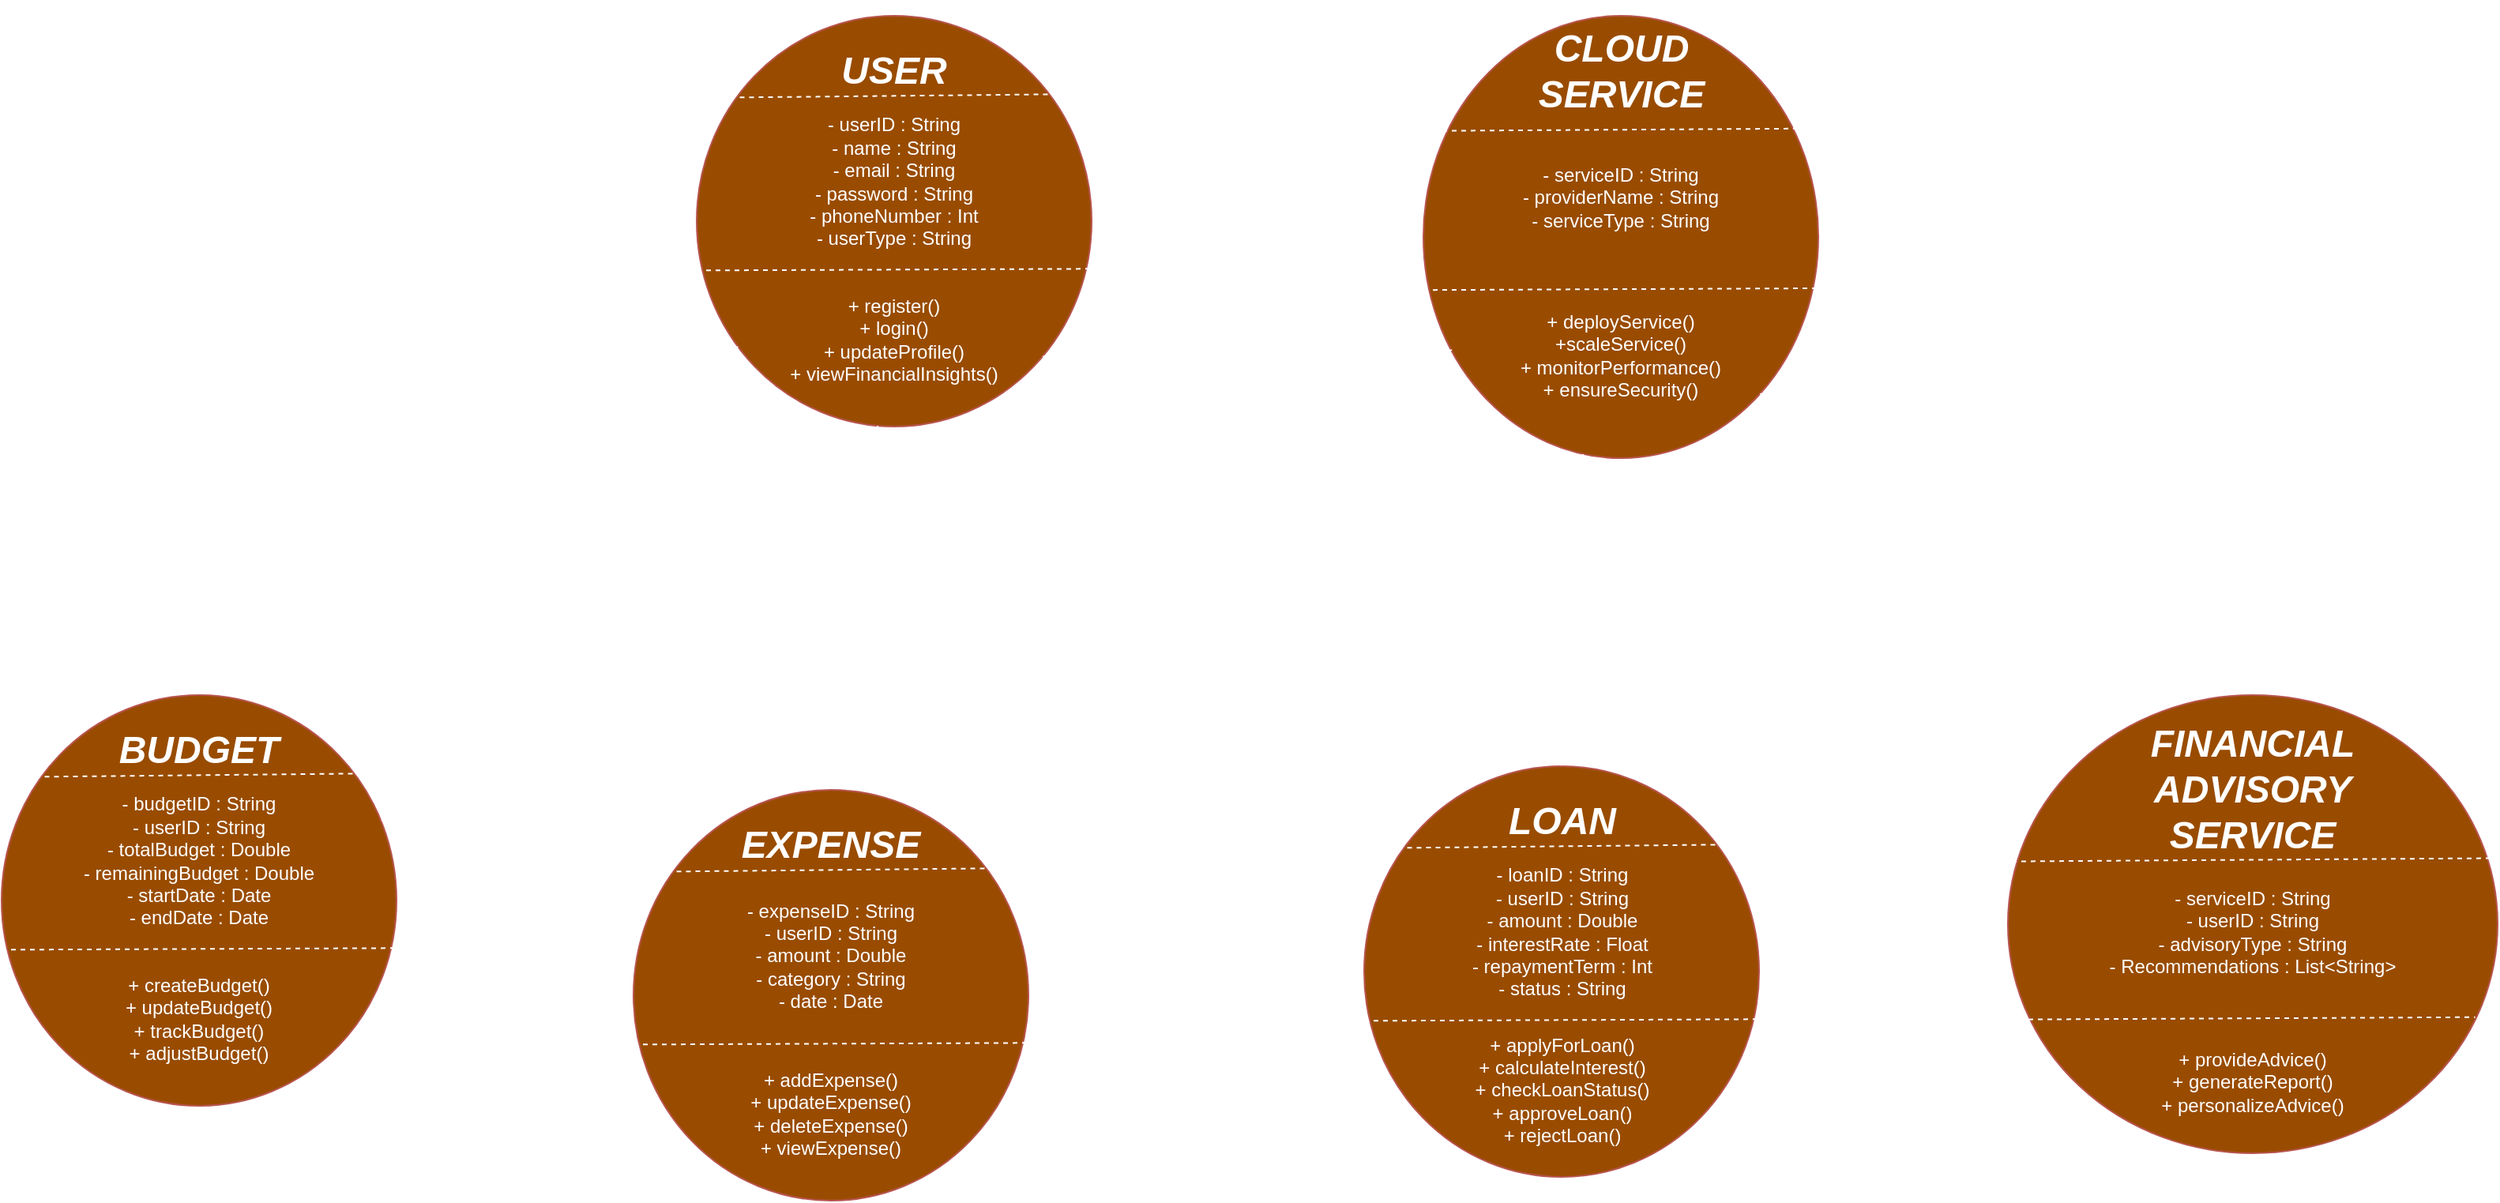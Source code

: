 <mxfile version="24.7.16">
  <diagram name="Page-1" id="Z2SOuTEvrxnotYWY6CER">
    <mxGraphModel dx="2600" dy="993" grid="1" gridSize="10" guides="1" tooltips="1" connect="1" arrows="1" fold="1" page="1" pageScale="1" pageWidth="850" pageHeight="1100" math="0" shadow="0">
      <root>
        <mxCell id="0" />
        <mxCell id="1" parent="0" />
        <mxCell id="UgWpDLHcg1WYAQjuRTwN-1" value="" style="ellipse;whiteSpace=wrap;html=1;fillColor=#994C00;strokeColor=#b85450;labelBackgroundColor=none;shadow=0;fillStyle=auto;gradientColor=none;" parent="1" vertex="1">
          <mxGeometry x="-310" y="40" width="250" height="260" as="geometry" />
        </mxCell>
        <mxCell id="UgWpDLHcg1WYAQjuRTwN-10" value="&lt;h1&gt;&lt;font color=&quot;#ffffff&quot;&gt;&lt;i&gt;USER&lt;/i&gt;&lt;/font&gt;&lt;/h1&gt;" style="text;html=1;align=center;verticalAlign=middle;whiteSpace=wrap;rounded=0;" parent="1" vertex="1">
          <mxGeometry x="-215" y="60" width="60" height="30" as="geometry" />
        </mxCell>
        <mxCell id="UgWpDLHcg1WYAQjuRTwN-13" value="" style="endArrow=none;dashed=1;html=1;rounded=0;strokeColor=#FFFFFF;exitX=0.085;exitY=0.199;exitDx=0;exitDy=0;exitPerimeter=0;entryX=0.907;entryY=0.191;entryDx=0;entryDy=0;entryPerimeter=0;" parent="1" source="UgWpDLHcg1WYAQjuRTwN-1" target="UgWpDLHcg1WYAQjuRTwN-1" edge="1">
          <mxGeometry width="50" height="50" relative="1" as="geometry">
            <mxPoint x="-280" y="93.84" as="sourcePoint" />
            <mxPoint x="-90" y="90" as="targetPoint" />
          </mxGeometry>
        </mxCell>
        <mxCell id="UgWpDLHcg1WYAQjuRTwN-14" value="&lt;font color=&quot;#ffffff&quot;&gt;- userID : String&lt;/font&gt;&lt;div&gt;&lt;font color=&quot;#ffffff&quot;&gt;- name : String&lt;/font&gt;&lt;/div&gt;&lt;div&gt;&lt;font color=&quot;#ffffff&quot;&gt;- email : String&lt;/font&gt;&lt;/div&gt;&lt;div&gt;&lt;font color=&quot;#ffffff&quot;&gt;- password : String&lt;/font&gt;&lt;/div&gt;&lt;div&gt;&lt;font color=&quot;#ffffff&quot;&gt;- phoneNumber : Int&lt;/font&gt;&lt;/div&gt;&lt;div&gt;&lt;font color=&quot;#ffffff&quot;&gt;- userType : String&lt;/font&gt;&lt;/div&gt;" style="text;html=1;align=center;verticalAlign=middle;whiteSpace=wrap;rounded=0;" parent="1" vertex="1">
          <mxGeometry x="-240" y="130" width="110" height="30" as="geometry" />
        </mxCell>
        <mxCell id="UgWpDLHcg1WYAQjuRTwN-15" value="" style="endArrow=none;dashed=1;html=1;rounded=0;strokeColor=#FFFFFF;exitX=0;exitY=0.62;exitDx=0;exitDy=0;exitPerimeter=0;entryX=0.998;entryY=0.616;entryDx=0;entryDy=0;entryPerimeter=0;" parent="1" source="UgWpDLHcg1WYAQjuRTwN-1" target="UgWpDLHcg1WYAQjuRTwN-1" edge="1">
          <mxGeometry width="50" height="50" relative="1" as="geometry">
            <mxPoint x="-288" y="202" as="sourcePoint" />
            <mxPoint x="-82" y="200" as="targetPoint" />
          </mxGeometry>
        </mxCell>
        <mxCell id="UgWpDLHcg1WYAQjuRTwN-16" value="&lt;font color=&quot;#ffffff&quot;&gt;+ register()&lt;/font&gt;&lt;div&gt;&lt;font color=&quot;#ffffff&quot;&gt;+ login()&lt;/font&gt;&lt;/div&gt;&lt;div&gt;&lt;font color=&quot;#ffffff&quot;&gt;+ updateProfile()&lt;/font&gt;&lt;/div&gt;&lt;div&gt;&lt;font color=&quot;#ffffff&quot;&gt;+ viewFinancialInsights()&lt;/font&gt;&lt;/div&gt;" style="text;html=1;align=center;verticalAlign=middle;whiteSpace=wrap;rounded=0;" parent="1" vertex="1">
          <mxGeometry x="-260" y="230" width="150" height="30" as="geometry" />
        </mxCell>
        <mxCell id="UgWpDLHcg1WYAQjuRTwN-17" value="" style="ellipse;whiteSpace=wrap;html=1;fillColor=#994C00;strokeColor=#b85450;labelBackgroundColor=none;shadow=0;fillStyle=auto;gradientColor=none;" parent="1" vertex="1">
          <mxGeometry x="150" y="40" width="250" height="280" as="geometry" />
        </mxCell>
        <mxCell id="UgWpDLHcg1WYAQjuRTwN-18" value="&lt;h1&gt;&lt;font color=&quot;#ffffff&quot;&gt;&lt;i&gt;CLOUD SERVICE&lt;/i&gt;&lt;/font&gt;&lt;/h1&gt;" style="text;html=1;align=center;verticalAlign=middle;whiteSpace=wrap;rounded=0;" parent="1" vertex="1">
          <mxGeometry x="187.5" y="60" width="175" height="30" as="geometry" />
        </mxCell>
        <mxCell id="UgWpDLHcg1WYAQjuRTwN-19" value="" style="endArrow=none;dashed=1;html=1;rounded=0;strokeColor=#FFFFFF;exitX=0.048;exitY=0.26;exitDx=0;exitDy=0;exitPerimeter=0;entryX=0.945;entryY=0.255;entryDx=0;entryDy=0;entryPerimeter=0;" parent="1" source="UgWpDLHcg1WYAQjuRTwN-17" target="UgWpDLHcg1WYAQjuRTwN-17" edge="1">
          <mxGeometry width="50" height="50" relative="1" as="geometry">
            <mxPoint x="172.25" y="112.24" as="sourcePoint" />
            <mxPoint x="377.75" y="110.0" as="targetPoint" />
          </mxGeometry>
        </mxCell>
        <mxCell id="UgWpDLHcg1WYAQjuRTwN-20" value="&lt;font color=&quot;#ffffff&quot;&gt;- serviceID : String&lt;/font&gt;&lt;div&gt;&lt;font color=&quot;#ffffff&quot;&gt;- providerName : String&lt;/font&gt;&lt;/div&gt;&lt;div&gt;&lt;font color=&quot;#ffffff&quot;&gt;- serviceType : String&lt;/font&gt;&lt;/div&gt;" style="text;html=1;align=center;verticalAlign=middle;whiteSpace=wrap;rounded=0;" parent="1" vertex="1">
          <mxGeometry x="205" y="140" width="140" height="30" as="geometry" />
        </mxCell>
        <mxCell id="UgWpDLHcg1WYAQjuRTwN-21" value="" style="endArrow=none;dashed=1;html=1;rounded=0;strokeColor=#FFFFFF;exitX=0;exitY=0.62;exitDx=0;exitDy=0;exitPerimeter=0;entryX=0.998;entryY=0.616;entryDx=0;entryDy=0;entryPerimeter=0;" parent="1" source="UgWpDLHcg1WYAQjuRTwN-17" target="UgWpDLHcg1WYAQjuRTwN-17" edge="1">
          <mxGeometry width="50" height="50" relative="1" as="geometry">
            <mxPoint x="172" y="202" as="sourcePoint" />
            <mxPoint x="378" y="200" as="targetPoint" />
          </mxGeometry>
        </mxCell>
        <mxCell id="UgWpDLHcg1WYAQjuRTwN-22" value="&lt;font color=&quot;#ffffff&quot;&gt;+ deployService()&lt;/font&gt;&lt;div&gt;&lt;font color=&quot;#ffffff&quot;&gt;+scaleService()&lt;/font&gt;&lt;/div&gt;&lt;div&gt;&lt;font color=&quot;#ffffff&quot;&gt;+ monitorPerformance()&lt;/font&gt;&lt;/div&gt;&lt;div&gt;&lt;font color=&quot;#ffffff&quot;&gt;+ ensureSecurity()&lt;/font&gt;&lt;/div&gt;" style="text;html=1;align=center;verticalAlign=middle;whiteSpace=wrap;rounded=0;" parent="1" vertex="1">
          <mxGeometry x="200" y="240" width="150" height="30" as="geometry" />
        </mxCell>
        <mxCell id="UgWpDLHcg1WYAQjuRTwN-23" value="" style="ellipse;whiteSpace=wrap;html=1;fillColor=#994C00;strokeColor=#b85450;labelBackgroundColor=none;shadow=0;fillStyle=auto;gradientColor=none;" parent="1" vertex="1">
          <mxGeometry x="-750" y="470" width="250" height="260" as="geometry" />
        </mxCell>
        <mxCell id="UgWpDLHcg1WYAQjuRTwN-24" value="&lt;h1&gt;&lt;font color=&quot;#ffffff&quot;&gt;&lt;i&gt;BUDGET&lt;/i&gt;&lt;/font&gt;&lt;/h1&gt;" style="text;html=1;align=center;verticalAlign=middle;whiteSpace=wrap;rounded=0;" parent="1" vertex="1">
          <mxGeometry x="-655" y="490" width="60" height="30" as="geometry" />
        </mxCell>
        <mxCell id="UgWpDLHcg1WYAQjuRTwN-25" value="" style="endArrow=none;dashed=1;html=1;rounded=0;strokeColor=#FFFFFF;exitX=0.085;exitY=0.199;exitDx=0;exitDy=0;exitPerimeter=0;entryX=0.907;entryY=0.191;entryDx=0;entryDy=0;entryPerimeter=0;" parent="1" source="UgWpDLHcg1WYAQjuRTwN-23" target="UgWpDLHcg1WYAQjuRTwN-23" edge="1">
          <mxGeometry width="50" height="50" relative="1" as="geometry">
            <mxPoint x="-720" y="523.84" as="sourcePoint" />
            <mxPoint x="-530" y="520" as="targetPoint" />
          </mxGeometry>
        </mxCell>
        <mxCell id="UgWpDLHcg1WYAQjuRTwN-26" value="&lt;font color=&quot;#ffffff&quot;&gt;- budgetID : String&lt;/font&gt;&lt;div&gt;&lt;font color=&quot;#ffffff&quot;&gt;- userID : String&lt;/font&gt;&lt;/div&gt;&lt;div&gt;&lt;font color=&quot;#ffffff&quot;&gt;- totalBudget : Double&lt;/font&gt;&lt;/div&gt;&lt;div&gt;&lt;font color=&quot;#ffffff&quot;&gt;- remainingBudget : Double&lt;/font&gt;&lt;/div&gt;&lt;div&gt;&lt;font color=&quot;#ffffff&quot;&gt;- startDate : Date&lt;/font&gt;&lt;/div&gt;&lt;div&gt;&lt;font color=&quot;#ffffff&quot;&gt;- endDate : Date&lt;/font&gt;&lt;/div&gt;" style="text;html=1;align=center;verticalAlign=middle;whiteSpace=wrap;rounded=0;" parent="1" vertex="1">
          <mxGeometry x="-700" y="560" width="150" height="30" as="geometry" />
        </mxCell>
        <mxCell id="UgWpDLHcg1WYAQjuRTwN-27" value="" style="endArrow=none;dashed=1;html=1;rounded=0;strokeColor=#FFFFFF;exitX=0;exitY=0.62;exitDx=0;exitDy=0;exitPerimeter=0;entryX=0.998;entryY=0.616;entryDx=0;entryDy=0;entryPerimeter=0;" parent="1" source="UgWpDLHcg1WYAQjuRTwN-23" target="UgWpDLHcg1WYAQjuRTwN-23" edge="1">
          <mxGeometry width="50" height="50" relative="1" as="geometry">
            <mxPoint x="-728" y="632" as="sourcePoint" />
            <mxPoint x="-522" y="630" as="targetPoint" />
          </mxGeometry>
        </mxCell>
        <mxCell id="UgWpDLHcg1WYAQjuRTwN-28" value="&lt;font color=&quot;#ffffff&quot;&gt;+ createBudget()&lt;/font&gt;&lt;div&gt;&lt;font color=&quot;#ffffff&quot;&gt;+ updateBudget()&lt;/font&gt;&lt;/div&gt;&lt;div&gt;&lt;font color=&quot;#ffffff&quot;&gt;+ trackBudget()&lt;/font&gt;&lt;/div&gt;&lt;div&gt;&lt;font color=&quot;#ffffff&quot;&gt;+ adjustBudget()&lt;/font&gt;&lt;/div&gt;" style="text;html=1;align=center;verticalAlign=middle;whiteSpace=wrap;rounded=0;" parent="1" vertex="1">
          <mxGeometry x="-700" y="660" width="150" height="30" as="geometry" />
        </mxCell>
        <mxCell id="UgWpDLHcg1WYAQjuRTwN-29" value="" style="ellipse;whiteSpace=wrap;html=1;fillColor=#994C00;strokeColor=#b85450;labelBackgroundColor=none;shadow=0;fillStyle=auto;gradientColor=none;" parent="1" vertex="1">
          <mxGeometry x="-350" y="530" width="250" height="260" as="geometry" />
        </mxCell>
        <mxCell id="UgWpDLHcg1WYAQjuRTwN-30" value="&lt;h1&gt;&lt;font color=&quot;#ffffff&quot;&gt;&lt;i&gt;EXPENSE&lt;/i&gt;&lt;/font&gt;&lt;/h1&gt;" style="text;html=1;align=center;verticalAlign=middle;whiteSpace=wrap;rounded=0;" parent="1" vertex="1">
          <mxGeometry x="-255" y="550" width="60" height="30" as="geometry" />
        </mxCell>
        <mxCell id="UgWpDLHcg1WYAQjuRTwN-31" value="" style="endArrow=none;dashed=1;html=1;rounded=0;strokeColor=#FFFFFF;exitX=0.085;exitY=0.199;exitDx=0;exitDy=0;exitPerimeter=0;entryX=0.907;entryY=0.191;entryDx=0;entryDy=0;entryPerimeter=0;" parent="1" source="UgWpDLHcg1WYAQjuRTwN-29" target="UgWpDLHcg1WYAQjuRTwN-29" edge="1">
          <mxGeometry width="50" height="50" relative="1" as="geometry">
            <mxPoint x="-320" y="583.84" as="sourcePoint" />
            <mxPoint x="-130" y="580" as="targetPoint" />
          </mxGeometry>
        </mxCell>
        <mxCell id="UgWpDLHcg1WYAQjuRTwN-32" value="&lt;font color=&quot;#ffffff&quot;&gt;- expenseID : String&lt;/font&gt;&lt;div&gt;&lt;font color=&quot;#ffffff&quot;&gt;- userID : String&lt;/font&gt;&lt;/div&gt;&lt;div&gt;&lt;font color=&quot;#ffffff&quot;&gt;- amount : Double&lt;/font&gt;&lt;/div&gt;&lt;div&gt;&lt;font color=&quot;#ffffff&quot;&gt;- category : String&lt;/font&gt;&lt;/div&gt;&lt;div&gt;&lt;font color=&quot;#ffffff&quot;&gt;- date : Date&lt;/font&gt;&lt;/div&gt;" style="text;html=1;align=center;verticalAlign=middle;whiteSpace=wrap;rounded=0;" parent="1" vertex="1">
          <mxGeometry x="-280" y="620" width="110" height="30" as="geometry" />
        </mxCell>
        <mxCell id="UgWpDLHcg1WYAQjuRTwN-33" value="" style="endArrow=none;dashed=1;html=1;rounded=0;strokeColor=#FFFFFF;exitX=0;exitY=0.62;exitDx=0;exitDy=0;exitPerimeter=0;entryX=0.998;entryY=0.616;entryDx=0;entryDy=0;entryPerimeter=0;" parent="1" source="UgWpDLHcg1WYAQjuRTwN-29" target="UgWpDLHcg1WYAQjuRTwN-29" edge="1">
          <mxGeometry width="50" height="50" relative="1" as="geometry">
            <mxPoint x="-328" y="692" as="sourcePoint" />
            <mxPoint x="-122" y="690" as="targetPoint" />
          </mxGeometry>
        </mxCell>
        <mxCell id="UgWpDLHcg1WYAQjuRTwN-34" value="&lt;font color=&quot;#ffffff&quot;&gt;+ addExpense()&lt;/font&gt;&lt;div&gt;&lt;font color=&quot;#ffffff&quot;&gt;+ updateExpense()&lt;/font&gt;&lt;/div&gt;&lt;div&gt;&lt;font color=&quot;#ffffff&quot;&gt;+ deleteExpense()&lt;/font&gt;&lt;/div&gt;&lt;div&gt;&lt;font color=&quot;#ffffff&quot;&gt;+ viewExpense()&lt;/font&gt;&lt;/div&gt;" style="text;html=1;align=center;verticalAlign=middle;whiteSpace=wrap;rounded=0;" parent="1" vertex="1">
          <mxGeometry x="-300" y="720" width="150" height="30" as="geometry" />
        </mxCell>
        <mxCell id="UgWpDLHcg1WYAQjuRTwN-35" value="" style="ellipse;whiteSpace=wrap;html=1;fillColor=#994C00;strokeColor=#b85450;labelBackgroundColor=none;shadow=0;fillStyle=auto;gradientColor=none;" parent="1" vertex="1">
          <mxGeometry x="112.5" y="515" width="250" height="260" as="geometry" />
        </mxCell>
        <mxCell id="UgWpDLHcg1WYAQjuRTwN-36" value="&lt;h1&gt;&lt;font color=&quot;#ffffff&quot;&gt;&lt;i&gt;LOAN&lt;/i&gt;&lt;/font&gt;&lt;/h1&gt;" style="text;html=1;align=center;verticalAlign=middle;whiteSpace=wrap;rounded=0;" parent="1" vertex="1">
          <mxGeometry x="207.5" y="535" width="60" height="30" as="geometry" />
        </mxCell>
        <mxCell id="UgWpDLHcg1WYAQjuRTwN-37" value="" style="endArrow=none;dashed=1;html=1;rounded=0;strokeColor=#FFFFFF;exitX=0.085;exitY=0.199;exitDx=0;exitDy=0;exitPerimeter=0;entryX=0.907;entryY=0.191;entryDx=0;entryDy=0;entryPerimeter=0;" parent="1" source="UgWpDLHcg1WYAQjuRTwN-35" target="UgWpDLHcg1WYAQjuRTwN-35" edge="1">
          <mxGeometry width="50" height="50" relative="1" as="geometry">
            <mxPoint x="142.5" y="568.84" as="sourcePoint" />
            <mxPoint x="332.5" y="565" as="targetPoint" />
          </mxGeometry>
        </mxCell>
        <mxCell id="UgWpDLHcg1WYAQjuRTwN-38" value="&lt;font color=&quot;#ffffff&quot;&gt;- loanID : String&lt;/font&gt;&lt;div&gt;&lt;font color=&quot;#ffffff&quot;&gt;- userID : String&lt;/font&gt;&lt;/div&gt;&lt;div&gt;&lt;font color=&quot;#ffffff&quot;&gt;- amount : Double&lt;/font&gt;&lt;/div&gt;&lt;div&gt;&lt;font color=&quot;#ffffff&quot;&gt;- interestRate : Float&lt;/font&gt;&lt;/div&gt;&lt;div&gt;&lt;font color=&quot;#ffffff&quot;&gt;- repaymentTerm : Int&lt;/font&gt;&lt;/div&gt;&lt;div&gt;&lt;font color=&quot;#ffffff&quot;&gt;- status : String&lt;/font&gt;&lt;/div&gt;" style="text;html=1;align=center;verticalAlign=middle;whiteSpace=wrap;rounded=0;" parent="1" vertex="1">
          <mxGeometry x="162.5" y="605" width="150" height="30" as="geometry" />
        </mxCell>
        <mxCell id="UgWpDLHcg1WYAQjuRTwN-39" value="" style="endArrow=none;dashed=1;html=1;rounded=0;strokeColor=#FFFFFF;exitX=0;exitY=0.62;exitDx=0;exitDy=0;exitPerimeter=0;entryX=0.998;entryY=0.616;entryDx=0;entryDy=0;entryPerimeter=0;" parent="1" source="UgWpDLHcg1WYAQjuRTwN-35" target="UgWpDLHcg1WYAQjuRTwN-35" edge="1">
          <mxGeometry width="50" height="50" relative="1" as="geometry">
            <mxPoint x="134.5" y="677" as="sourcePoint" />
            <mxPoint x="340.5" y="675" as="targetPoint" />
          </mxGeometry>
        </mxCell>
        <mxCell id="UgWpDLHcg1WYAQjuRTwN-40" value="&lt;font color=&quot;#ffffff&quot;&gt;+ applyForLoan()&lt;/font&gt;&lt;div&gt;&lt;font color=&quot;#ffffff&quot;&gt;+ calculateInterest()&lt;/font&gt;&lt;/div&gt;&lt;div&gt;&lt;font color=&quot;#ffffff&quot;&gt;+ checkLoanStatus()&lt;/font&gt;&lt;/div&gt;&lt;div&gt;&lt;font color=&quot;#ffffff&quot;&gt;+ approveLoan()&lt;/font&gt;&lt;/div&gt;&lt;div&gt;&lt;font color=&quot;#ffffff&quot;&gt;+ rejectLoan()&lt;/font&gt;&lt;/div&gt;" style="text;html=1;align=center;verticalAlign=middle;whiteSpace=wrap;rounded=0;" parent="1" vertex="1">
          <mxGeometry x="162.5" y="705" width="150" height="30" as="geometry" />
        </mxCell>
        <mxCell id="UgWpDLHcg1WYAQjuRTwN-41" value="" style="ellipse;whiteSpace=wrap;html=1;fillColor=#994C00;strokeColor=#b85450;labelBackgroundColor=none;shadow=0;fillStyle=auto;gradientColor=none;" parent="1" vertex="1">
          <mxGeometry x="520" y="470" width="310" height="290" as="geometry" />
        </mxCell>
        <mxCell id="UgWpDLHcg1WYAQjuRTwN-42" value="&lt;h1&gt;&lt;font color=&quot;#ffffff&quot;&gt;&lt;i&gt;FINANCIAL ADVISORY SERVICE&lt;/i&gt;&lt;/font&gt;&lt;/h1&gt;" style="text;html=1;align=center;verticalAlign=middle;whiteSpace=wrap;rounded=0;" parent="1" vertex="1">
          <mxGeometry x="581.25" y="515" width="187.5" height="30" as="geometry" />
        </mxCell>
        <mxCell id="UgWpDLHcg1WYAQjuRTwN-43" value="" style="endArrow=none;dashed=1;html=1;rounded=0;strokeColor=#FFFFFF;exitX=0.008;exitY=0.363;exitDx=0;exitDy=0;exitPerimeter=0;entryX=0.992;entryY=0.356;entryDx=0;entryDy=0;entryPerimeter=0;" parent="1" source="UgWpDLHcg1WYAQjuRTwN-41" target="UgWpDLHcg1WYAQjuRTwN-41" edge="1">
          <mxGeometry width="50" height="50" relative="1" as="geometry">
            <mxPoint x="528.68" y="577.03" as="sourcePoint" />
            <mxPoint x="821.32" y="572.97" as="targetPoint" />
          </mxGeometry>
        </mxCell>
        <mxCell id="UgWpDLHcg1WYAQjuRTwN-44" value="&lt;font color=&quot;#ffffff&quot;&gt;- serviceID : String&lt;/font&gt;&lt;div&gt;&lt;font color=&quot;#ffffff&quot;&gt;- userID : String&lt;/font&gt;&lt;/div&gt;&lt;div&gt;&lt;font color=&quot;#ffffff&quot;&gt;- advisoryType : String&lt;/font&gt;&lt;/div&gt;&lt;div&gt;&lt;font color=&quot;#ffffff&quot;&gt;- Recommendations : List&amp;lt;String&amp;gt;&lt;/font&gt;&lt;/div&gt;" style="text;html=1;align=center;verticalAlign=middle;whiteSpace=wrap;rounded=0;" parent="1" vertex="1">
          <mxGeometry x="560" y="605" width="230" height="30" as="geometry" />
        </mxCell>
        <mxCell id="UgWpDLHcg1WYAQjuRTwN-45" value="" style="endArrow=none;dashed=1;html=1;rounded=0;strokeColor=#FFFFFF;entryX=0.954;entryY=0.703;entryDx=0;entryDy=0;entryPerimeter=0;exitX=0.042;exitY=0.708;exitDx=0;exitDy=0;exitPerimeter=0;" parent="1" source="UgWpDLHcg1WYAQjuRTwN-41" target="UgWpDLHcg1WYAQjuRTwN-41" edge="1">
          <mxGeometry width="50" height="50" relative="1" as="geometry">
            <mxPoint x="530" y="674" as="sourcePoint" />
            <mxPoint x="830.0" y="674.42" as="targetPoint" />
          </mxGeometry>
        </mxCell>
        <mxCell id="UgWpDLHcg1WYAQjuRTwN-46" value="&lt;font color=&quot;#ffffff&quot;&gt;+ provideAdvice()&lt;/font&gt;&lt;div&gt;&lt;font color=&quot;#ffffff&quot;&gt;+ generateReport()&lt;/font&gt;&lt;/div&gt;&lt;div&gt;&lt;font color=&quot;#ffffff&quot;&gt;+ personalizeAdvice()&lt;/font&gt;&lt;/div&gt;" style="text;html=1;align=center;verticalAlign=middle;whiteSpace=wrap;rounded=0;" parent="1" vertex="1">
          <mxGeometry x="600" y="700" width="150" height="30" as="geometry" />
        </mxCell>
        <mxCell id="UgWpDLHcg1WYAQjuRTwN-48" value="" style="endArrow=classic;html=1;rounded=0;strokeColor=#FFFFFF;entryX=0.72;entryY=0.038;entryDx=0;entryDy=0;entryPerimeter=0;" parent="1" source="UgWpDLHcg1WYAQjuRTwN-1" target="UgWpDLHcg1WYAQjuRTwN-23" edge="1">
          <mxGeometry width="50" height="50" relative="1" as="geometry">
            <mxPoint x="-340" y="400" as="sourcePoint" />
            <mxPoint x="-290" y="350" as="targetPoint" />
          </mxGeometry>
        </mxCell>
        <mxCell id="UgWpDLHcg1WYAQjuRTwN-50" value="" style="endArrow=classic;html=1;rounded=0;strokeColor=#FFFFFF;" parent="1" source="UgWpDLHcg1WYAQjuRTwN-1" target="UgWpDLHcg1WYAQjuRTwN-29" edge="1">
          <mxGeometry width="50" height="50" relative="1" as="geometry">
            <mxPoint x="-274" y="259" as="sourcePoint" />
            <mxPoint x="-560" y="490" as="targetPoint" />
          </mxGeometry>
        </mxCell>
        <mxCell id="UgWpDLHcg1WYAQjuRTwN-51" value="" style="endArrow=classic;html=1;rounded=0;strokeColor=#FFFFFF;" parent="1" source="UgWpDLHcg1WYAQjuRTwN-1" edge="1">
          <mxGeometry width="50" height="50" relative="1" as="geometry">
            <mxPoint x="-264" y="269" as="sourcePoint" />
            <mxPoint x="190" y="510" as="targetPoint" />
          </mxGeometry>
        </mxCell>
        <mxCell id="UgWpDLHcg1WYAQjuRTwN-52" value="" style="endArrow=classic;html=1;rounded=0;strokeColor=#FFFFFF;entryX=0.194;entryY=0.103;entryDx=0;entryDy=0;entryPerimeter=0;" parent="1" target="UgWpDLHcg1WYAQjuRTwN-41" edge="1">
          <mxGeometry width="50" height="50" relative="1" as="geometry">
            <mxPoint x="-60" y="200" as="sourcePoint" />
            <mxPoint x="-540" y="510" as="targetPoint" />
          </mxGeometry>
        </mxCell>
        <mxCell id="UgWpDLHcg1WYAQjuRTwN-53" value="" style="endArrow=classic;html=1;rounded=0;exitX=0.072;exitY=0.755;exitDx=0;exitDy=0;exitPerimeter=0;strokeColor=#FFFFFF;" parent="1" source="UgWpDLHcg1WYAQjuRTwN-17" target="UgWpDLHcg1WYAQjuRTwN-23" edge="1">
          <mxGeometry width="50" height="50" relative="1" as="geometry">
            <mxPoint x="240" y="330" as="sourcePoint" />
            <mxPoint x="290" y="280" as="targetPoint" />
          </mxGeometry>
        </mxCell>
        <mxCell id="UgWpDLHcg1WYAQjuRTwN-54" value="" style="endArrow=classic;html=1;rounded=0;exitX=0.18;exitY=0.905;exitDx=0;exitDy=0;exitPerimeter=0;entryX=0.752;entryY=0.056;entryDx=0;entryDy=0;entryPerimeter=0;strokeColor=#FFFFFF;" parent="1" source="UgWpDLHcg1WYAQjuRTwN-17" target="UgWpDLHcg1WYAQjuRTwN-29" edge="1">
          <mxGeometry width="50" height="50" relative="1" as="geometry">
            <mxPoint x="178" y="261" as="sourcePoint" />
            <mxPoint x="-500" y="559" as="targetPoint" />
          </mxGeometry>
        </mxCell>
        <mxCell id="UgWpDLHcg1WYAQjuRTwN-55" value="" style="endArrow=classic;html=1;rounded=0;exitX=0.404;exitY=0.991;exitDx=0;exitDy=0;exitPerimeter=0;entryX=0.5;entryY=0;entryDx=0;entryDy=0;strokeColor=#FFFFFF;" parent="1" source="UgWpDLHcg1WYAQjuRTwN-17" target="UgWpDLHcg1WYAQjuRTwN-35" edge="1">
          <mxGeometry width="50" height="50" relative="1" as="geometry">
            <mxPoint x="188" y="271" as="sourcePoint" />
            <mxPoint x="-490" y="569" as="targetPoint" />
          </mxGeometry>
        </mxCell>
        <mxCell id="UgWpDLHcg1WYAQjuRTwN-56" value="" style="endArrow=classic;html=1;rounded=0;exitX=1;exitY=1;exitDx=0;exitDy=0;entryX=0.013;entryY=0.381;entryDx=0;entryDy=0;entryPerimeter=0;strokeColor=#FFFFFF;" parent="1" source="UgWpDLHcg1WYAQjuRTwN-17" target="UgWpDLHcg1WYAQjuRTwN-41" edge="1">
          <mxGeometry width="50" height="50" relative="1" as="geometry">
            <mxPoint x="198" y="281" as="sourcePoint" />
            <mxPoint x="-480" y="579" as="targetPoint" />
          </mxGeometry>
        </mxCell>
        <mxCell id="UgWpDLHcg1WYAQjuRTwN-57" value="&lt;font color=&quot;#ffffff&quot;&gt;one-to-many&lt;/font&gt;" style="text;html=1;align=center;verticalAlign=middle;whiteSpace=wrap;rounded=0;rotation=-40;" parent="1" vertex="1">
          <mxGeometry x="-500" y="350" width="100" height="30" as="geometry" />
        </mxCell>
        <mxCell id="UgWpDLHcg1WYAQjuRTwN-58" value="&lt;font color=&quot;#ffffff&quot;&gt;one-to-many&lt;/font&gt;" style="text;html=1;align=center;verticalAlign=middle;whiteSpace=wrap;rounded=0;rotation=-85;" parent="1" vertex="1">
          <mxGeometry x="-260" y="340" width="100" height="30" as="geometry" />
        </mxCell>
        <mxCell id="UgWpDLHcg1WYAQjuRTwN-59" value="&lt;font color=&quot;#ffffff&quot;&gt;one-to-many&lt;/font&gt;" style="text;html=1;align=center;verticalAlign=middle;whiteSpace=wrap;rounded=0;rotation=45;" parent="1" vertex="1">
          <mxGeometry x="80" y="430" width="100" height="30" as="geometry" />
        </mxCell>
        <mxCell id="UgWpDLHcg1WYAQjuRTwN-60" value="&lt;font color=&quot;#ffffff&quot;&gt;one-to-many&lt;/font&gt;" style="text;html=1;align=center;verticalAlign=middle;whiteSpace=wrap;rounded=0;rotation=30;" parent="1" vertex="1">
          <mxGeometry x="312.5" y="370" width="100" height="30" as="geometry" />
        </mxCell>
        <mxCell id="UgWpDLHcg1WYAQjuRTwN-62" value="&lt;font color=&quot;#ffffff&quot;&gt;supports&lt;/font&gt;" style="text;html=1;align=center;verticalAlign=middle;whiteSpace=wrap;rounded=0;rotation=-30;" parent="1" vertex="1">
          <mxGeometry x="-380" y="450" width="60" height="30" as="geometry" />
        </mxCell>
        <mxCell id="UgWpDLHcg1WYAQjuRTwN-63" value="&lt;font color=&quot;#ffffff&quot;&gt;supports&lt;/font&gt;" style="text;html=1;align=center;verticalAlign=middle;whiteSpace=wrap;rounded=0;rotation=-30;" parent="1" vertex="1">
          <mxGeometry x="-100" y="450" width="60" height="30" as="geometry" />
        </mxCell>
        <mxCell id="UgWpDLHcg1WYAQjuRTwN-64" value="&lt;font color=&quot;#ffffff&quot;&gt;supports&lt;/font&gt;" style="text;html=1;align=center;verticalAlign=middle;whiteSpace=wrap;rounded=0;rotation=-86;" parent="1" vertex="1">
          <mxGeometry x="200" y="410" width="60" height="30" as="geometry" />
        </mxCell>
        <mxCell id="UgWpDLHcg1WYAQjuRTwN-65" value="&lt;font color=&quot;#ffffff&quot;&gt;supports&lt;/font&gt;" style="text;html=1;align=center;verticalAlign=middle;whiteSpace=wrap;rounded=0;rotation=60;" parent="1" vertex="1">
          <mxGeometry x="380" y="320" width="60" height="30" as="geometry" />
        </mxCell>
      </root>
    </mxGraphModel>
  </diagram>
</mxfile>
